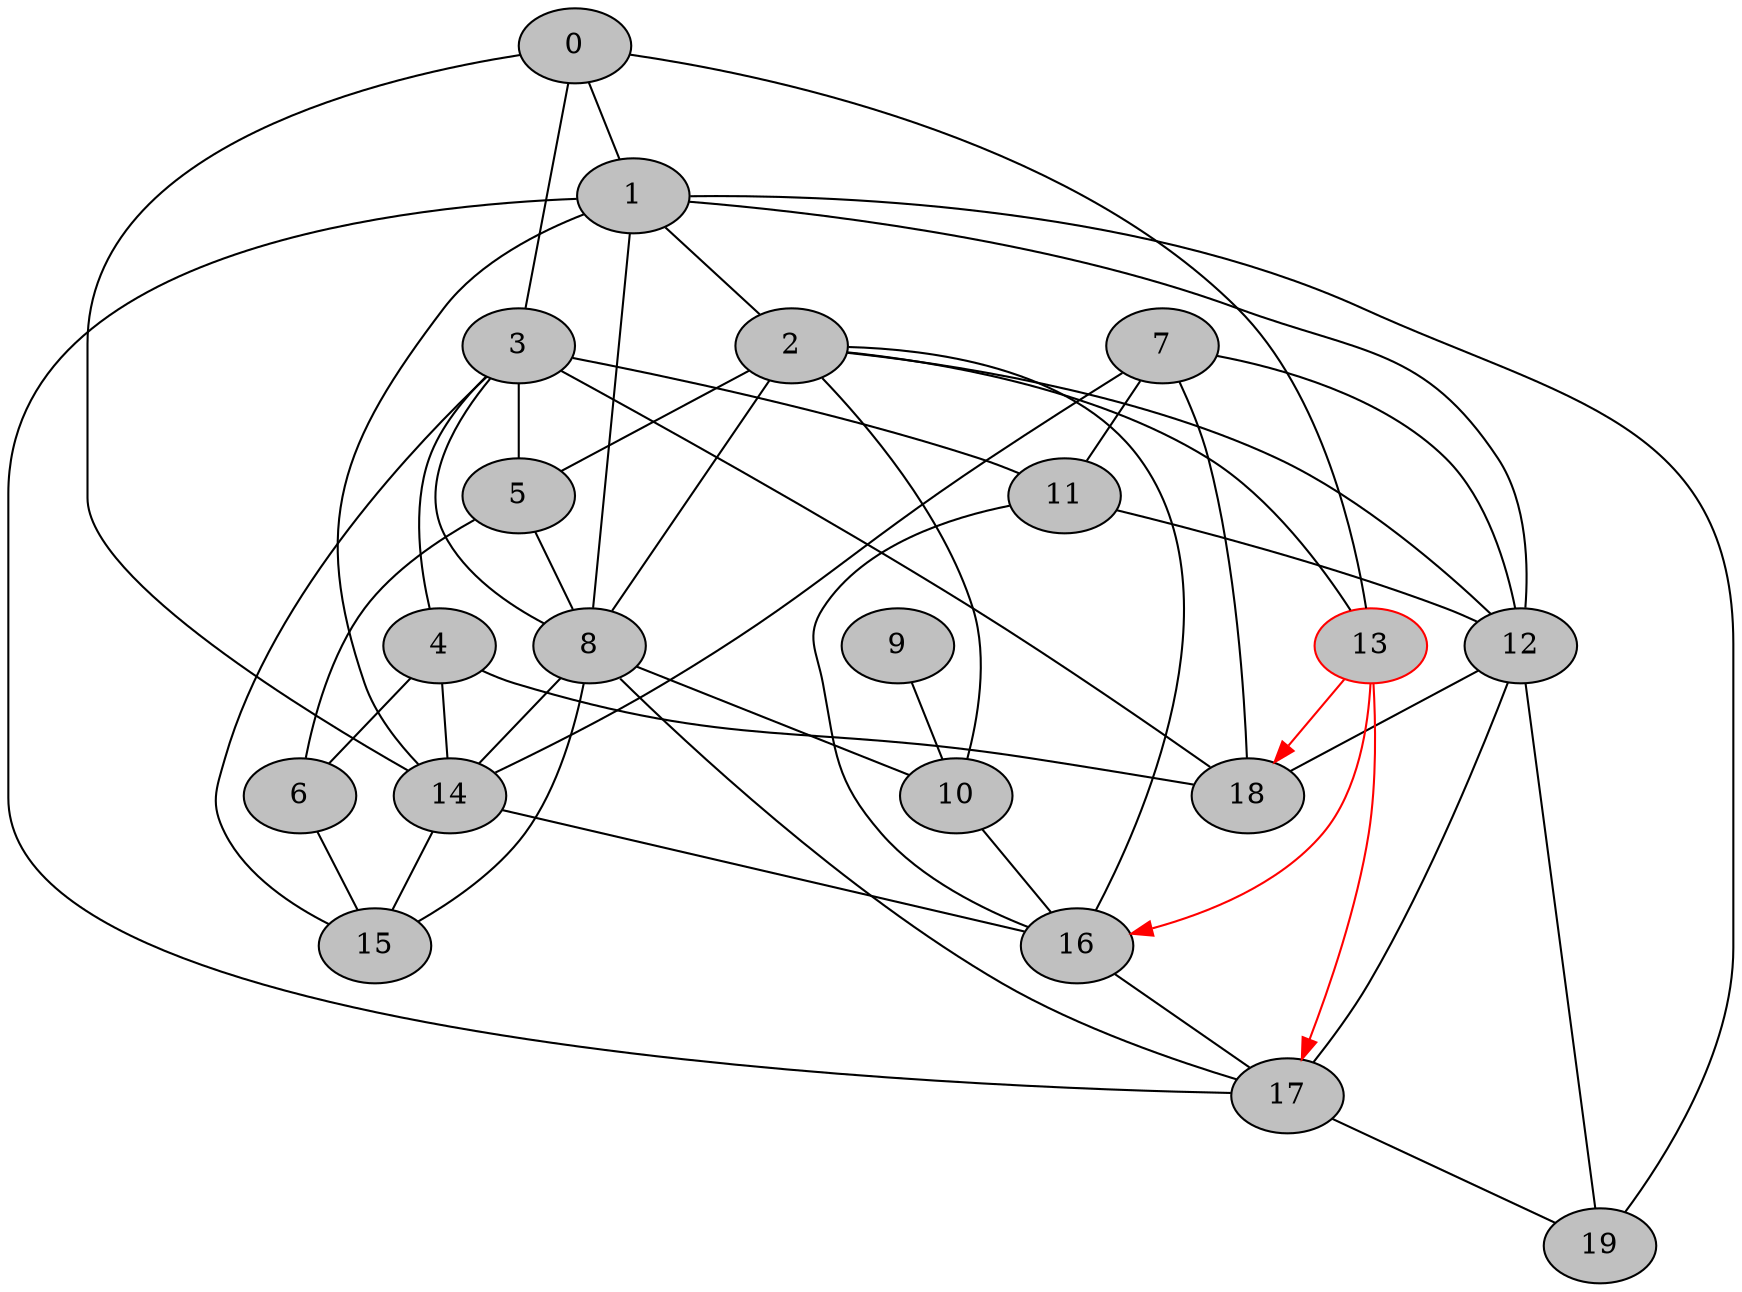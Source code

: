 // network test graph
digraph
{
	0 [fillcolor=gray,style=filled,]
	1 [fillcolor=gray,style=filled,]
	2 [fillcolor=gray,style=filled,]
	3 [fillcolor=gray,style=filled,]
	4 [fillcolor=gray,style=filled,]
	5 [fillcolor=gray,style=filled,]
	6 [fillcolor=gray,style=filled,]
	7 [fillcolor=gray,style=filled,]
	8 [fillcolor=gray,style=filled,]
	9 [fillcolor=gray,style=filled,]
	10 [fillcolor=gray,style=filled,]
	11 [fillcolor=gray,style=filled,]
	12 [fillcolor=gray,style=filled,]
	13 [fillcolor=gray,style=filled,color=red,]
	14 [fillcolor=gray,style=filled,]
	15 [fillcolor=gray,style=filled,]
	16 [fillcolor=gray,style=filled,]
	17 [fillcolor=gray,style=filled,]
	18 [fillcolor=gray,style=filled,]
	19 [fillcolor=gray,style=filled,]
	0 -> 1 [dir=none]
	0 -> 3 [dir=none]
	0 -> 13 [dir=none]
	0 -> 14 [dir=none]
	1 -> 2 [dir=none]
	1 -> 8 [dir=none]
	1 -> 12 [dir=none]
	1 -> 14 [dir=none]
	1 -> 17 [dir=none]
	1 -> 19 [dir=none]
	2 -> 5 [dir=none]
	2 -> 8 [dir=none]
	2 -> 10 [dir=none]
	2 -> 12 [dir=none]
	2 -> 13 [dir=none]
	2 -> 16 [dir=none]
	3 -> 4 [dir=none]
	3 -> 5 [dir=none]
	3 -> 8 [dir=none]
	3 -> 11 [dir=none]
	3 -> 15 [dir=none]
	3 -> 18 [dir=none]
	4 -> 6 [dir=none]
	4 -> 14 [dir=none]
	4 -> 18 [dir=none]
	5 -> 6 [dir=none]
	5 -> 8 [dir=none]
	6 -> 15 [dir=none]
	7 -> 11 [dir=none]
	7 -> 12 [dir=none]
	7 -> 14 [dir=none]
	7 -> 18 [dir=none]
	8 -> 10 [dir=none]
	8 -> 14 [dir=none]
	8 -> 15 [dir=none]
	8 -> 17 [dir=none]
	9 -> 10 [dir=none]
	10 -> 16 [dir=none]
	11 -> 12 [dir=none]
	11 -> 16 [dir=none]
	12 -> 17 [dir=none]
	12 -> 18 [dir=none]
	12 -> 19 [dir=none]
	13 -> 16 [dir=forward,color=red,]
	13 -> 17 [dir=forward,color=red,]
	13 -> 18 [dir=forward,color=red,]
	14 -> 15 [dir=none]
	14 -> 16 [dir=none]
	16 -> 17 [dir=none]
	17 -> 19 [dir=none]
}